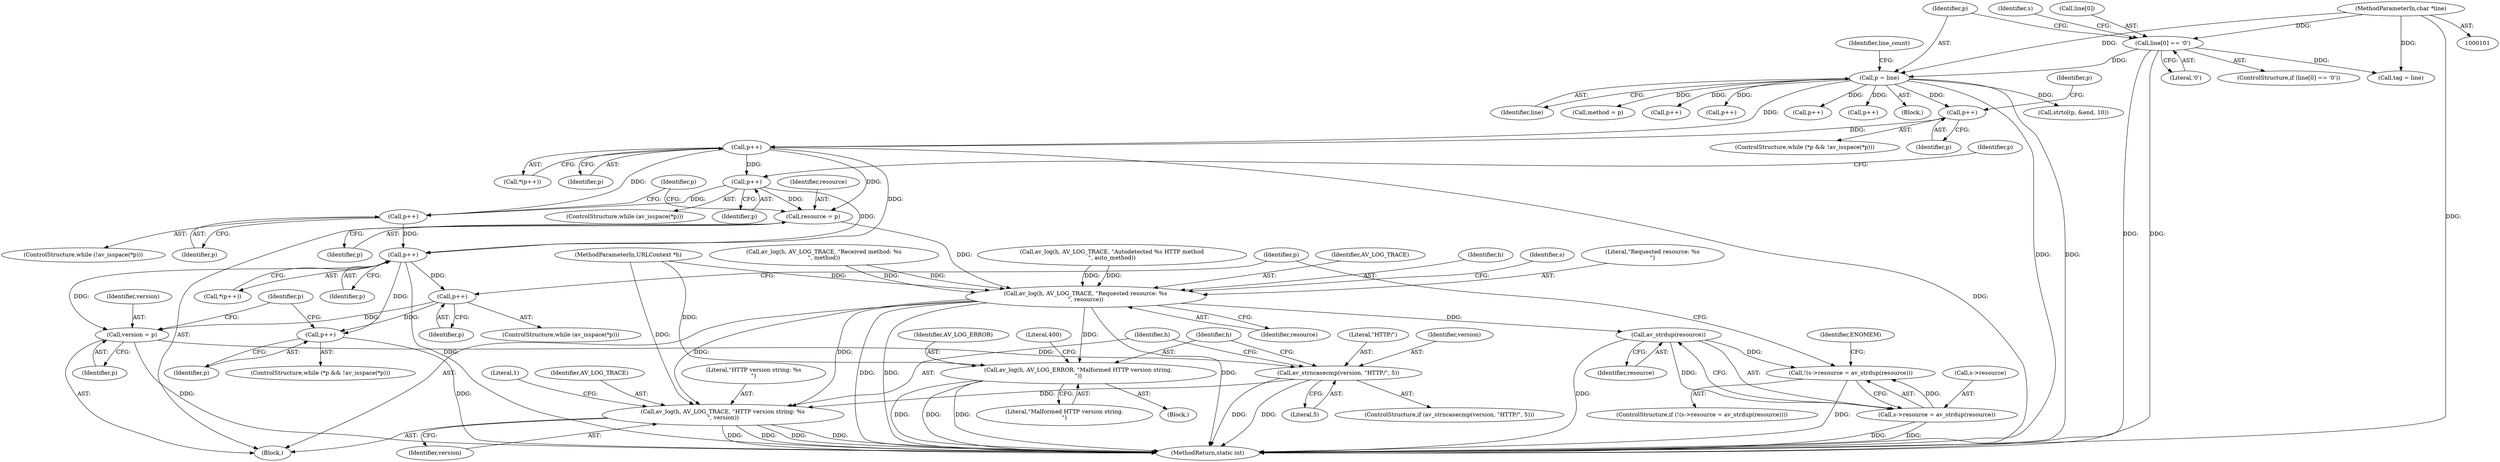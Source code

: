 digraph "0_FFmpeg_2a05c8f813de6f2278827734bf8102291e7484aa_7@pointer" {
"1000244" [label="(Call,p++)"];
"1000173" [label="(Call,p++)"];
"1000169" [label="(Call,p++)"];
"1000145" [label="(Call,p = line)"];
"1000132" [label="(Call,line[0] == '\0')"];
"1000103" [label="(MethodParameterIn,char *line)"];
"1000246" [label="(Call,resource = p)"];
"1000261" [label="(Call,av_log(h, AV_LOG_TRACE, \"Requested resource: %s\n\", resource))"];
"1000272" [label="(Call,av_strdup(resource))"];
"1000267" [label="(Call,!(s->resource = av_strdup(resource)))"];
"1000268" [label="(Call,s->resource = av_strdup(resource))"];
"1000306" [label="(Call,av_log(h, AV_LOG_ERROR, \"Malformed HTTP version string.\n\"))"];
"1000315" [label="(Call,av_log(h, AV_LOG_TRACE, \"HTTP version string: %s\n\", version))"];
"1000254" [label="(Call,p++)"];
"1000258" [label="(Call,p++)"];
"1000281" [label="(Call,p++)"];
"1000283" [label="(Call,version = p)"];
"1000301" [label="(Call,av_strncasecmp(version, \"HTTP/\", 5))"];
"1000294" [label="(Call,p++)"];
"1000246" [label="(Call,resource = p)"];
"1000244" [label="(Call,p++)"];
"1000381" [label="(Call,p++)"];
"1000249" [label="(ControlStructure,while (!av_isspace(*p)))"];
"1000281" [label="(Call,p++)"];
"1000272" [label="(Call,av_strdup(resource))"];
"1000282" [label="(Identifier,p)"];
"1000140" [label="(Identifier,s)"];
"1000103" [label="(MethodParameterIn,char *line)"];
"1000267" [label="(Call,!(s->resource = av_strdup(resource)))"];
"1000300" [label="(ControlStructure,if (av_strncasecmp(version, \"HTTP/\", 5)))"];
"1000266" [label="(ControlStructure,if (!(s->resource = av_strdup(resource))))"];
"1000258" [label="(Call,p++)"];
"1000150" [label="(Identifier,line_count)"];
"1000317" [label="(Identifier,AV_LOG_TRACE)"];
"1000257" [label="(Call,*(p++))"];
"1000169" [label="(Call,p++)"];
"1000106" [label="(Block,)"];
"1000280" [label="(Identifier,p)"];
"1000394" [label="(Call,tag = line)"];
"1000145" [label="(Call,p = line)"];
"1000276" [label="(Identifier,ENOMEM)"];
"1000318" [label="(Literal,\"HTTP version string: %s\n\")"];
"1000277" [label="(ControlStructure,while (av_isspace(*p)))"];
"1000684" [label="(MethodReturn,static int)"];
"1000302" [label="(Identifier,version)"];
"1000344" [label="(Call,strtol(p, &end, 10))"];
"1000259" [label="(Identifier,p)"];
"1000265" [label="(Identifier,resource)"];
"1000261" [label="(Call,av_log(h, AV_LOG_TRACE, \"Requested resource: %s\n\", resource))"];
"1000312" [label="(Literal,400)"];
"1000176" [label="(Call,av_log(h, AV_LOG_TRACE, \"Received method: %s\n\", method))"];
"1000284" [label="(Identifier,version)"];
"1000147" [label="(Identifier,line)"];
"1000240" [label="(ControlStructure,while (av_isspace(*p)))"];
"1000683" [label="(Literal,1)"];
"1000305" [label="(Block,)"];
"1000303" [label="(Literal,\"HTTP/\")"];
"1000263" [label="(Identifier,AV_LOG_TRACE)"];
"1000132" [label="(Call,line[0] == '\0')"];
"1000158" [label="(Call,method = p)"];
"1000285" [label="(Identifier,p)"];
"1000295" [label="(Identifier,p)"];
"1000269" [label="(Call,s->resource)"];
"1000255" [label="(Identifier,p)"];
"1000262" [label="(Identifier,h)"];
"1000283" [label="(Call,version = p)"];
"1000268" [label="(Call,s->resource = av_strdup(resource))"];
"1000315" [label="(Call,av_log(h, AV_LOG_TRACE, \"HTTP version string: %s\n\", version))"];
"1000173" [label="(Call,p++)"];
"1000170" [label="(Identifier,p)"];
"1000253" [label="(Identifier,p)"];
"1000270" [label="(Identifier,s)"];
"1000308" [label="(Identifier,AV_LOG_ERROR)"];
"1000254" [label="(Call,p++)"];
"1000164" [label="(Identifier,p)"];
"1000397" [label="(Call,p++)"];
"1000309" [label="(Literal,\"Malformed HTTP version string.\n\")"];
"1000102" [label="(MethodParameterIn,URLContext *h)"];
"1000304" [label="(Literal,5)"];
"1000248" [label="(Identifier,p)"];
"1000307" [label="(Identifier,h)"];
"1000289" [label="(Identifier,p)"];
"1000286" [label="(ControlStructure,while (*p && !av_isspace(*p)))"];
"1000146" [label="(Identifier,p)"];
"1000243" [label="(Identifier,p)"];
"1000338" [label="(Call,p++)"];
"1000157" [label="(Block,)"];
"1000294" [label="(Call,p++)"];
"1000316" [label="(Identifier,h)"];
"1000273" [label="(Identifier,resource)"];
"1000136" [label="(Literal,'\0')"];
"1000319" [label="(Identifier,version)"];
"1000161" [label="(ControlStructure,while (*p && !av_isspace(*p)))"];
"1000332" [label="(Call,p++)"];
"1000301" [label="(Call,av_strncasecmp(version, \"HTTP/\", 5))"];
"1000174" [label="(Identifier,p)"];
"1000131" [label="(ControlStructure,if (line[0] == '\0'))"];
"1000133" [label="(Call,line[0])"];
"1000306" [label="(Call,av_log(h, AV_LOG_ERROR, \"Malformed HTTP version string.\n\"))"];
"1000247" [label="(Identifier,resource)"];
"1000264" [label="(Literal,\"Requested resource: %s\n\")"];
"1000245" [label="(Identifier,p)"];
"1000208" [label="(Call,av_log(h, AV_LOG_TRACE, \"Autodetected %s HTTP method\n\", auto_method))"];
"1000172" [label="(Call,*(p++))"];
"1000244" -> "1000240"  [label="AST: "];
"1000244" -> "1000245"  [label="CFG: "];
"1000245" -> "1000244"  [label="AST: "];
"1000243" -> "1000244"  [label="CFG: "];
"1000173" -> "1000244"  [label="DDG: "];
"1000244" -> "1000246"  [label="DDG: "];
"1000244" -> "1000254"  [label="DDG: "];
"1000244" -> "1000258"  [label="DDG: "];
"1000173" -> "1000172"  [label="AST: "];
"1000173" -> "1000174"  [label="CFG: "];
"1000174" -> "1000173"  [label="AST: "];
"1000172" -> "1000173"  [label="CFG: "];
"1000173" -> "1000684"  [label="DDG: "];
"1000169" -> "1000173"  [label="DDG: "];
"1000145" -> "1000173"  [label="DDG: "];
"1000173" -> "1000246"  [label="DDG: "];
"1000173" -> "1000254"  [label="DDG: "];
"1000173" -> "1000258"  [label="DDG: "];
"1000169" -> "1000161"  [label="AST: "];
"1000169" -> "1000170"  [label="CFG: "];
"1000170" -> "1000169"  [label="AST: "];
"1000164" -> "1000169"  [label="CFG: "];
"1000145" -> "1000169"  [label="DDG: "];
"1000145" -> "1000106"  [label="AST: "];
"1000145" -> "1000147"  [label="CFG: "];
"1000146" -> "1000145"  [label="AST: "];
"1000147" -> "1000145"  [label="AST: "];
"1000150" -> "1000145"  [label="CFG: "];
"1000145" -> "1000684"  [label="DDG: "];
"1000145" -> "1000684"  [label="DDG: "];
"1000132" -> "1000145"  [label="DDG: "];
"1000103" -> "1000145"  [label="DDG: "];
"1000145" -> "1000158"  [label="DDG: "];
"1000145" -> "1000332"  [label="DDG: "];
"1000145" -> "1000338"  [label="DDG: "];
"1000145" -> "1000344"  [label="DDG: "];
"1000145" -> "1000381"  [label="DDG: "];
"1000145" -> "1000397"  [label="DDG: "];
"1000132" -> "1000131"  [label="AST: "];
"1000132" -> "1000136"  [label="CFG: "];
"1000133" -> "1000132"  [label="AST: "];
"1000136" -> "1000132"  [label="AST: "];
"1000140" -> "1000132"  [label="CFG: "];
"1000146" -> "1000132"  [label="CFG: "];
"1000132" -> "1000684"  [label="DDG: "];
"1000132" -> "1000684"  [label="DDG: "];
"1000103" -> "1000132"  [label="DDG: "];
"1000132" -> "1000394"  [label="DDG: "];
"1000103" -> "1000101"  [label="AST: "];
"1000103" -> "1000684"  [label="DDG: "];
"1000103" -> "1000394"  [label="DDG: "];
"1000246" -> "1000157"  [label="AST: "];
"1000246" -> "1000248"  [label="CFG: "];
"1000247" -> "1000246"  [label="AST: "];
"1000248" -> "1000246"  [label="AST: "];
"1000253" -> "1000246"  [label="CFG: "];
"1000246" -> "1000261"  [label="DDG: "];
"1000261" -> "1000157"  [label="AST: "];
"1000261" -> "1000265"  [label="CFG: "];
"1000262" -> "1000261"  [label="AST: "];
"1000263" -> "1000261"  [label="AST: "];
"1000264" -> "1000261"  [label="AST: "];
"1000265" -> "1000261"  [label="AST: "];
"1000270" -> "1000261"  [label="CFG: "];
"1000261" -> "1000684"  [label="DDG: "];
"1000261" -> "1000684"  [label="DDG: "];
"1000261" -> "1000684"  [label="DDG: "];
"1000208" -> "1000261"  [label="DDG: "];
"1000208" -> "1000261"  [label="DDG: "];
"1000176" -> "1000261"  [label="DDG: "];
"1000176" -> "1000261"  [label="DDG: "];
"1000102" -> "1000261"  [label="DDG: "];
"1000261" -> "1000272"  [label="DDG: "];
"1000261" -> "1000306"  [label="DDG: "];
"1000261" -> "1000315"  [label="DDG: "];
"1000261" -> "1000315"  [label="DDG: "];
"1000272" -> "1000268"  [label="AST: "];
"1000272" -> "1000273"  [label="CFG: "];
"1000273" -> "1000272"  [label="AST: "];
"1000268" -> "1000272"  [label="CFG: "];
"1000272" -> "1000684"  [label="DDG: "];
"1000272" -> "1000267"  [label="DDG: "];
"1000272" -> "1000268"  [label="DDG: "];
"1000267" -> "1000266"  [label="AST: "];
"1000267" -> "1000268"  [label="CFG: "];
"1000268" -> "1000267"  [label="AST: "];
"1000276" -> "1000267"  [label="CFG: "];
"1000280" -> "1000267"  [label="CFG: "];
"1000267" -> "1000684"  [label="DDG: "];
"1000268" -> "1000267"  [label="DDG: "];
"1000269" -> "1000268"  [label="AST: "];
"1000268" -> "1000684"  [label="DDG: "];
"1000268" -> "1000684"  [label="DDG: "];
"1000306" -> "1000305"  [label="AST: "];
"1000306" -> "1000309"  [label="CFG: "];
"1000307" -> "1000306"  [label="AST: "];
"1000308" -> "1000306"  [label="AST: "];
"1000309" -> "1000306"  [label="AST: "];
"1000312" -> "1000306"  [label="CFG: "];
"1000306" -> "1000684"  [label="DDG: "];
"1000306" -> "1000684"  [label="DDG: "];
"1000306" -> "1000684"  [label="DDG: "];
"1000102" -> "1000306"  [label="DDG: "];
"1000315" -> "1000157"  [label="AST: "];
"1000315" -> "1000319"  [label="CFG: "];
"1000316" -> "1000315"  [label="AST: "];
"1000317" -> "1000315"  [label="AST: "];
"1000318" -> "1000315"  [label="AST: "];
"1000319" -> "1000315"  [label="AST: "];
"1000683" -> "1000315"  [label="CFG: "];
"1000315" -> "1000684"  [label="DDG: "];
"1000315" -> "1000684"  [label="DDG: "];
"1000315" -> "1000684"  [label="DDG: "];
"1000315" -> "1000684"  [label="DDG: "];
"1000102" -> "1000315"  [label="DDG: "];
"1000301" -> "1000315"  [label="DDG: "];
"1000254" -> "1000249"  [label="AST: "];
"1000254" -> "1000255"  [label="CFG: "];
"1000255" -> "1000254"  [label="AST: "];
"1000253" -> "1000254"  [label="CFG: "];
"1000254" -> "1000258"  [label="DDG: "];
"1000258" -> "1000257"  [label="AST: "];
"1000258" -> "1000259"  [label="CFG: "];
"1000259" -> "1000258"  [label="AST: "];
"1000257" -> "1000258"  [label="CFG: "];
"1000258" -> "1000684"  [label="DDG: "];
"1000258" -> "1000281"  [label="DDG: "];
"1000258" -> "1000283"  [label="DDG: "];
"1000258" -> "1000294"  [label="DDG: "];
"1000281" -> "1000277"  [label="AST: "];
"1000281" -> "1000282"  [label="CFG: "];
"1000282" -> "1000281"  [label="AST: "];
"1000280" -> "1000281"  [label="CFG: "];
"1000281" -> "1000283"  [label="DDG: "];
"1000281" -> "1000294"  [label="DDG: "];
"1000283" -> "1000157"  [label="AST: "];
"1000283" -> "1000285"  [label="CFG: "];
"1000284" -> "1000283"  [label="AST: "];
"1000285" -> "1000283"  [label="AST: "];
"1000289" -> "1000283"  [label="CFG: "];
"1000283" -> "1000684"  [label="DDG: "];
"1000283" -> "1000301"  [label="DDG: "];
"1000301" -> "1000300"  [label="AST: "];
"1000301" -> "1000304"  [label="CFG: "];
"1000302" -> "1000301"  [label="AST: "];
"1000303" -> "1000301"  [label="AST: "];
"1000304" -> "1000301"  [label="AST: "];
"1000307" -> "1000301"  [label="CFG: "];
"1000316" -> "1000301"  [label="CFG: "];
"1000301" -> "1000684"  [label="DDG: "];
"1000301" -> "1000684"  [label="DDG: "];
"1000294" -> "1000286"  [label="AST: "];
"1000294" -> "1000295"  [label="CFG: "];
"1000295" -> "1000294"  [label="AST: "];
"1000289" -> "1000294"  [label="CFG: "];
"1000294" -> "1000684"  [label="DDG: "];
}
